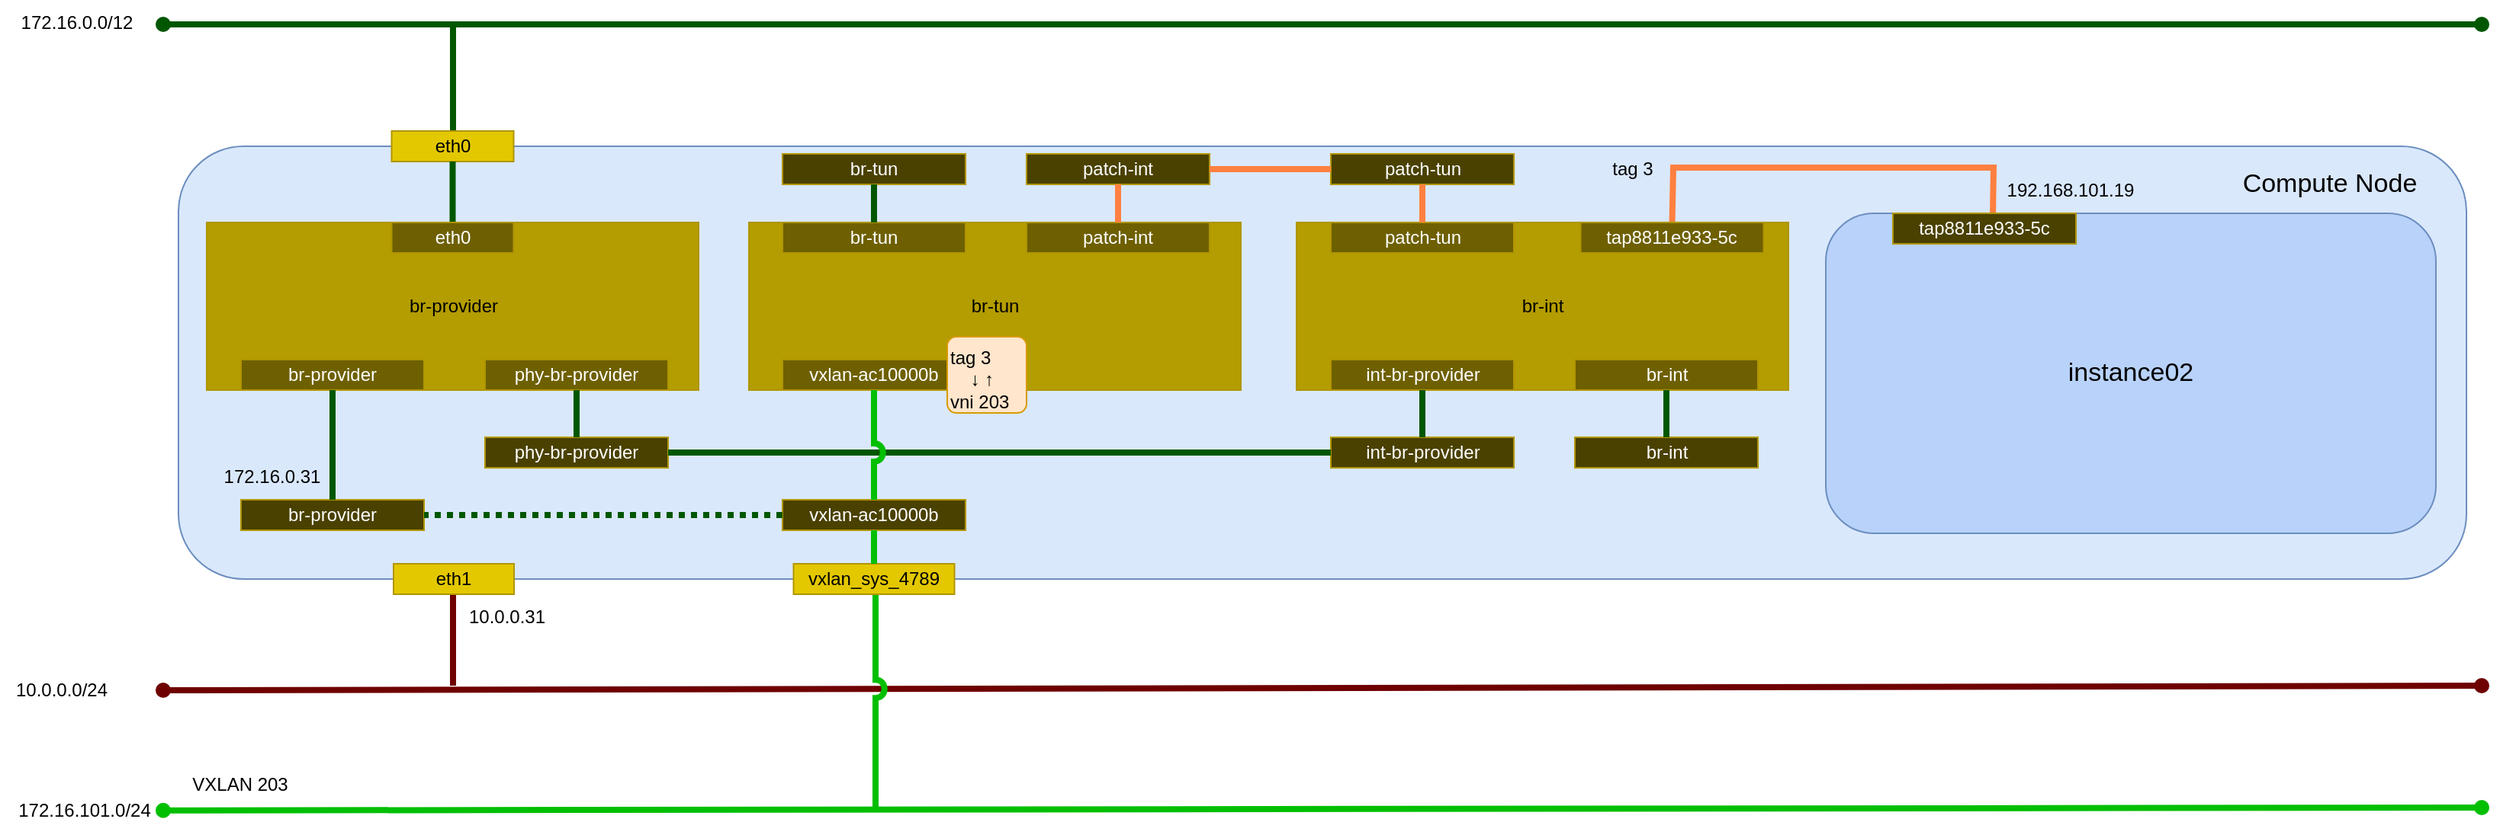 <mxfile version="24.3.1" type="device">
  <diagram name="ページ1" id="6O8cq4Rfigk1k-ii5kAo">
    <mxGraphModel dx="2863" dy="753" grid="1" gridSize="10" guides="1" tooltips="1" connect="1" arrows="1" fold="1" page="1" pageScale="1" pageWidth="827" pageHeight="1169" math="0" shadow="0">
      <root>
        <mxCell id="0" />
        <object label="ネットワーク" id="1">
          <mxCell style="locked=1;" parent="0" />
        </object>
        <mxCell id="ExSx5SIZApUU_Iw7rpWn-4" value="" style="endArrow=oval;html=1;rounded=0;startArrow=oval;startFill=1;endFill=1;strokeWidth=4;fillColor=#a20025;strokeColor=#6F0000;" parent="1" edge="1">
          <mxGeometry width="50" height="50" relative="1" as="geometry">
            <mxPoint x="-720" y="483" as="sourcePoint" />
            <mxPoint x="800" y="480" as="targetPoint" />
          </mxGeometry>
        </mxCell>
        <mxCell id="ExSx5SIZApUU_Iw7rpWn-5" value="" style="endArrow=oval;html=1;rounded=0;startArrow=oval;startFill=1;endFill=1;strokeWidth=4;fillColor=#008a00;strokeColor=#005700;" parent="1" edge="1">
          <mxGeometry width="50" height="50" relative="1" as="geometry">
            <mxPoint x="-720" y="46" as="sourcePoint" />
            <mxPoint x="800" y="46" as="targetPoint" />
          </mxGeometry>
        </mxCell>
        <mxCell id="ExSx5SIZApUU_Iw7rpWn-10" value="172.16.0.0/12" style="text;html=1;align=center;verticalAlign=middle;resizable=0;points=[];autosize=1;strokeColor=none;fillColor=none;" parent="1" vertex="1">
          <mxGeometry x="-827" y="30" width="100" height="30" as="geometry" />
        </mxCell>
        <mxCell id="ExSx5SIZApUU_Iw7rpWn-11" value="10.0.0.0/24" style="text;html=1;align=center;verticalAlign=middle;resizable=0;points=[];autosize=1;strokeColor=none;fillColor=none;" parent="1" vertex="1">
          <mxGeometry x="-827" y="468" width="80" height="30" as="geometry" />
        </mxCell>
        <mxCell id="ExSx5SIZApUU_Iw7rpWn-20" value="" style="endArrow=none;html=1;rounded=0;startArrow=none;startFill=0;endFill=0;strokeWidth=4;fillColor=#008a00;strokeColor=#005700;exitX=0.5;exitY=1;exitDx=0;exitDy=0;" parent="1" edge="1">
          <mxGeometry width="50" height="50" relative="1" as="geometry">
            <mxPoint x="-530" y="46" as="sourcePoint" />
            <mxPoint x="-530" y="126" as="targetPoint" />
          </mxGeometry>
        </mxCell>
        <mxCell id="ExSx5SIZApUU_Iw7rpWn-25" value="" style="endArrow=none;html=1;rounded=0;startArrow=none;startFill=0;endFill=0;strokeWidth=4;fillColor=#a20025;strokeColor=#6F0000;exitX=0.5;exitY=1;exitDx=0;exitDy=0;" parent="1" edge="1">
          <mxGeometry width="50" height="50" relative="1" as="geometry">
            <mxPoint x="-530" y="400" as="sourcePoint" />
            <mxPoint x="-530" y="480" as="targetPoint" />
          </mxGeometry>
        </mxCell>
        <mxCell id="00LDoGVnCndl6ptWecl0-33" value="" style="endArrow=oval;html=1;rounded=0;startArrow=oval;startFill=1;endFill=1;strokeWidth=4;fillColor=#008a00;strokeColor=#02BF02;" parent="1" edge="1">
          <mxGeometry width="50" height="50" relative="1" as="geometry">
            <mxPoint x="-720" y="561.87" as="sourcePoint" />
            <mxPoint x="800" y="560" as="targetPoint" />
          </mxGeometry>
        </mxCell>
        <mxCell id="00LDoGVnCndl6ptWecl0-34" value="172.16.101.0/24" style="text;html=1;align=center;verticalAlign=middle;resizable=0;points=[];autosize=1;strokeColor=none;fillColor=none;" parent="1" vertex="1">
          <mxGeometry x="-827" y="547" width="110" height="30" as="geometry" />
        </mxCell>
        <mxCell id="00LDoGVnCndl6ptWecl0-35" value="VXLAN 203" style="text;html=1;align=center;verticalAlign=middle;resizable=0;points=[];autosize=1;strokeColor=none;fillColor=none;" parent="1" vertex="1">
          <mxGeometry x="-710" y="530" width="80" height="30" as="geometry" />
        </mxCell>
        <mxCell id="00LDoGVnCndl6ptWecl0-40" value="" style="endArrow=none;html=1;rounded=0;startArrow=none;startFill=0;endFill=0;strokeWidth=4;fillColor=#008a00;strokeColor=#02BF02;jumpStyle=arc;" parent="1" edge="1">
          <mxGeometry width="50" height="50" relative="1" as="geometry">
            <mxPoint x="-253" y="560" as="sourcePoint" />
            <mxPoint x="-253" y="420" as="targetPoint" />
          </mxGeometry>
        </mxCell>
        <object label="マシン" id="ExSx5SIZApUU_Iw7rpWn-6">
          <mxCell style="locked=1;" parent="0" />
        </object>
        <mxCell id="ExSx5SIZApUU_Iw7rpWn-7" value="" style="rounded=1;whiteSpace=wrap;html=1;fillColor=#dae8fc;strokeColor=#6c8ebf;align=center;horizontal=1;" parent="ExSx5SIZApUU_Iw7rpWn-6" vertex="1">
          <mxGeometry x="-710" y="126" width="1500" height="284" as="geometry" />
        </mxCell>
        <mxCell id="ExSx5SIZApUU_Iw7rpWn-26" value="eth1" style="rounded=0;whiteSpace=wrap;html=1;fillColor=#e3c800;fontColor=#000000;strokeColor=#B09500;" parent="ExSx5SIZApUU_Iw7rpWn-6" vertex="1">
          <mxGeometry x="-569" y="400" width="79" height="20" as="geometry" />
        </mxCell>
        <mxCell id="ExSx5SIZApUU_Iw7rpWn-32" value="eth0" style="rounded=0;whiteSpace=wrap;html=1;fillColor=#e3c800;fontColor=#000000;strokeColor=#B09500;" parent="ExSx5SIZApUU_Iw7rpWn-6" vertex="1">
          <mxGeometry x="-570.25" y="116" width="80" height="20" as="geometry" />
        </mxCell>
        <mxCell id="ExSx5SIZApUU_Iw7rpWn-33" value="10.0.0.31" style="text;html=1;align=center;verticalAlign=middle;resizable=0;points=[];autosize=1;strokeColor=none;fillColor=none;" parent="ExSx5SIZApUU_Iw7rpWn-6" vertex="1">
          <mxGeometry x="-530" y="420" width="70" height="30" as="geometry" />
        </mxCell>
        <mxCell id="ExSx5SIZApUU_Iw7rpWn-36" value="172.16.0.31" style="text;html=1;align=center;verticalAlign=middle;resizable=0;points=[];autosize=1;strokeColor=none;fillColor=none;" parent="ExSx5SIZApUU_Iw7rpWn-6" vertex="1">
          <mxGeometry x="-694" y="328" width="90" height="30" as="geometry" />
        </mxCell>
        <mxCell id="21zLahzKs5m0MUraH8DA-1" value="&lt;font style=&quot;font-size: 17px;&quot;&gt;Compute Node&lt;/font&gt;" style="text;html=1;align=center;verticalAlign=middle;resizable=0;points=[];autosize=1;strokeColor=none;fillColor=none;" parent="ExSx5SIZApUU_Iw7rpWn-6" vertex="1">
          <mxGeometry x="630" y="136" width="140" height="30" as="geometry" />
        </mxCell>
        <mxCell id="21zLahzKs5m0MUraH8DA-3" value="" style="endArrow=none;html=1;rounded=0;startArrow=none;startFill=0;endFill=0;strokeWidth=4;fillColor=#008a00;strokeColor=#005700;exitX=0.5;exitY=1;exitDx=0;exitDy=0;entryX=0.5;entryY=0;entryDx=0;entryDy=0;" parent="ExSx5SIZApUU_Iw7rpWn-6" source="ExSx5SIZApUU_Iw7rpWn-32" target="dvhGGXUbRXbrGdrFJpqn-1" edge="1">
          <mxGeometry width="50" height="50" relative="1" as="geometry">
            <mxPoint x="-609" y="136" as="sourcePoint" />
            <mxPoint x="-609" y="216" as="targetPoint" />
          </mxGeometry>
        </mxCell>
        <mxCell id="dvhGGXUbRXbrGdrFJpqn-10" value="" style="group" parent="ExSx5SIZApUU_Iw7rpWn-6" vertex="1" connectable="0">
          <mxGeometry x="-664.5" y="176" width="354.5" height="125" as="geometry" />
        </mxCell>
        <mxCell id="21zLahzKs5m0MUraH8DA-2" value="br-provider" style="rounded=0;whiteSpace=wrap;html=1;fillColor=#B39D00;fontColor=#000000;strokeColor=#B09500;" parent="dvhGGXUbRXbrGdrFJpqn-10" vertex="1">
          <mxGeometry x="-27" width="322.5" height="110" as="geometry" />
        </mxCell>
        <mxCell id="dvhGGXUbRXbrGdrFJpqn-1" value="&lt;font color=&quot;#ffffff&quot;&gt;eth0&lt;/font&gt;" style="rounded=0;whiteSpace=wrap;html=1;fillColor=#6E6000;fontColor=#000000;strokeColor=#B09500;" parent="dvhGGXUbRXbrGdrFJpqn-10" vertex="1">
          <mxGeometry x="94.25" width="80" height="20" as="geometry" />
        </mxCell>
        <mxCell id="dvhGGXUbRXbrGdrFJpqn-7" value="&lt;font color=&quot;#ffffff&quot;&gt;phy-br-provider&lt;/font&gt;" style="rounded=0;whiteSpace=wrap;html=1;fillColor=#6E6000;fontColor=#000000;strokeColor=#B09500;" parent="dvhGGXUbRXbrGdrFJpqn-10" vertex="1">
          <mxGeometry x="155.5" y="90" width="120" height="20" as="geometry" />
        </mxCell>
        <mxCell id="dvhGGXUbRXbrGdrFJpqn-9" value="&lt;font color=&quot;#ffffff&quot;&gt;br-provider&lt;/font&gt;" style="rounded=0;whiteSpace=wrap;html=1;fillColor=#6E6000;fontColor=#000000;strokeColor=#B09500;" parent="dvhGGXUbRXbrGdrFJpqn-10" vertex="1">
          <mxGeometry x="-4.5" y="90" width="120" height="20" as="geometry" />
        </mxCell>
        <mxCell id="dvhGGXUbRXbrGdrFJpqn-13" value="br-int" style="rounded=0;whiteSpace=wrap;html=1;fillColor=#B39D00;fontColor=#000000;strokeColor=#B09500;" parent="ExSx5SIZApUU_Iw7rpWn-6" vertex="1">
          <mxGeometry x="23" y="176" width="322.5" height="110" as="geometry" />
        </mxCell>
        <mxCell id="dvhGGXUbRXbrGdrFJpqn-15" value="&lt;font color=&quot;#ffffff&quot;&gt;br-int&lt;/font&gt;" style="rounded=0;whiteSpace=wrap;html=1;fillColor=#6E6000;fontColor=#000000;strokeColor=#B09500;" parent="ExSx5SIZApUU_Iw7rpWn-6" vertex="1">
          <mxGeometry x="205.5" y="266" width="120" height="20" as="geometry" />
        </mxCell>
        <mxCell id="dvhGGXUbRXbrGdrFJpqn-16" value="&lt;font color=&quot;#ffffff&quot;&gt;int-br-provider&lt;/font&gt;" style="rounded=0;whiteSpace=wrap;html=1;fillColor=#6E6000;fontColor=#000000;strokeColor=#B09500;" parent="ExSx5SIZApUU_Iw7rpWn-6" vertex="1">
          <mxGeometry x="45.5" y="266" width="120" height="20" as="geometry" />
        </mxCell>
        <mxCell id="dvhGGXUbRXbrGdrFJpqn-18" value="&lt;font color=&quot;#ffffff&quot;&gt;br-provider&lt;/font&gt;" style="rounded=0;whiteSpace=wrap;html=1;fillColor=#4A4100;fontColor=#000000;strokeColor=#B09500;" parent="ExSx5SIZApUU_Iw7rpWn-6" vertex="1">
          <mxGeometry x="-669" y="358" width="120" height="20" as="geometry" />
        </mxCell>
        <mxCell id="dvhGGXUbRXbrGdrFJpqn-19" value="&lt;font color=&quot;#ffffff&quot;&gt;phy-br-provider&lt;/font&gt;" style="rounded=0;whiteSpace=wrap;html=1;fillColor=#4A4100;fontColor=#000000;strokeColor=#B09500;" parent="ExSx5SIZApUU_Iw7rpWn-6" vertex="1">
          <mxGeometry x="-509" y="317" width="120" height="20" as="geometry" />
        </mxCell>
        <mxCell id="dvhGGXUbRXbrGdrFJpqn-21" value="&lt;font color=&quot;#ffffff&quot;&gt;int-br-provider&lt;/font&gt;" style="rounded=0;whiteSpace=wrap;html=1;fillColor=#4A4100;fontColor=#000000;strokeColor=#B09500;" parent="ExSx5SIZApUU_Iw7rpWn-6" vertex="1">
          <mxGeometry x="45.5" y="317" width="120" height="20" as="geometry" />
        </mxCell>
        <mxCell id="dvhGGXUbRXbrGdrFJpqn-22" value="&lt;font color=&quot;#ffffff&quot;&gt;br-int&lt;/font&gt;" style="rounded=0;whiteSpace=wrap;html=1;fillColor=#4A4100;fontColor=#000000;strokeColor=#B09500;" parent="ExSx5SIZApUU_Iw7rpWn-6" vertex="1">
          <mxGeometry x="205.5" y="317" width="120" height="20" as="geometry" />
        </mxCell>
        <mxCell id="dvhGGXUbRXbrGdrFJpqn-23" value="" style="endArrow=none;html=1;rounded=0;startArrow=none;startFill=0;endFill=0;strokeWidth=4;fillColor=#008a00;strokeColor=#005700;exitX=0.5;exitY=1;exitDx=0;exitDy=0;entryX=0.5;entryY=0;entryDx=0;entryDy=0;" parent="ExSx5SIZApUU_Iw7rpWn-6" source="dvhGGXUbRXbrGdrFJpqn-9" target="dvhGGXUbRXbrGdrFJpqn-18" edge="1">
          <mxGeometry width="50" height="50" relative="1" as="geometry">
            <mxPoint x="-520" y="146" as="sourcePoint" />
            <mxPoint x="-520" y="186" as="targetPoint" />
          </mxGeometry>
        </mxCell>
        <mxCell id="dvhGGXUbRXbrGdrFJpqn-24" value="" style="endArrow=none;html=1;rounded=0;startArrow=none;startFill=0;endFill=0;strokeWidth=4;fillColor=#008a00;strokeColor=#005700;exitX=0.5;exitY=1;exitDx=0;exitDy=0;" parent="ExSx5SIZApUU_Iw7rpWn-6" source="dvhGGXUbRXbrGdrFJpqn-7" target="dvhGGXUbRXbrGdrFJpqn-19" edge="1">
          <mxGeometry width="50" height="50" relative="1" as="geometry">
            <mxPoint x="-599" y="296" as="sourcePoint" />
            <mxPoint x="-599" y="336" as="targetPoint" />
          </mxGeometry>
        </mxCell>
        <mxCell id="dvhGGXUbRXbrGdrFJpqn-25" value="" style="endArrow=none;html=1;rounded=0;startArrow=none;startFill=0;endFill=0;strokeWidth=4;fillColor=#008a00;strokeColor=#005700;exitX=0;exitY=0.5;exitDx=0;exitDy=0;entryX=1;entryY=0.5;entryDx=0;entryDy=0;" parent="ExSx5SIZApUU_Iw7rpWn-6" source="dvhGGXUbRXbrGdrFJpqn-21" target="dvhGGXUbRXbrGdrFJpqn-19" edge="1">
          <mxGeometry width="50" height="50" relative="1" as="geometry">
            <mxPoint x="-412" y="296" as="sourcePoint" />
            <mxPoint x="-412" y="336" as="targetPoint" />
          </mxGeometry>
        </mxCell>
        <mxCell id="dvhGGXUbRXbrGdrFJpqn-26" value="" style="endArrow=none;html=1;rounded=0;startArrow=none;startFill=0;endFill=0;strokeWidth=4;fillColor=#008a00;strokeColor=#005700;exitX=0.5;exitY=1;exitDx=0;exitDy=0;" parent="ExSx5SIZApUU_Iw7rpWn-6" source="dvhGGXUbRXbrGdrFJpqn-16" target="dvhGGXUbRXbrGdrFJpqn-21" edge="1">
          <mxGeometry width="50" height="50" relative="1" as="geometry">
            <mxPoint x="-117" y="296" as="sourcePoint" />
            <mxPoint x="-117" y="336" as="targetPoint" />
          </mxGeometry>
        </mxCell>
        <mxCell id="dvhGGXUbRXbrGdrFJpqn-27" value="" style="endArrow=none;html=1;rounded=0;startArrow=none;startFill=0;endFill=0;strokeWidth=4;fillColor=#008a00;strokeColor=#005700;exitX=0.5;exitY=1;exitDx=0;exitDy=0;entryX=0.5;entryY=0;entryDx=0;entryDy=0;" parent="ExSx5SIZApUU_Iw7rpWn-6" source="dvhGGXUbRXbrGdrFJpqn-15" target="dvhGGXUbRXbrGdrFJpqn-22" edge="1">
          <mxGeometry width="50" height="50" relative="1" as="geometry">
            <mxPoint x="116" y="296" as="sourcePoint" />
            <mxPoint x="116" y="336" as="targetPoint" />
          </mxGeometry>
        </mxCell>
        <mxCell id="5NIrijOMDacqgb6EHt3Y-6" value="&lt;font color=&quot;#ffffff&quot;&gt;patch-tun&lt;/font&gt;" style="rounded=0;whiteSpace=wrap;html=1;fillColor=#6E6000;fontColor=#000000;strokeColor=#B09500;" parent="ExSx5SIZApUU_Iw7rpWn-6" vertex="1">
          <mxGeometry x="45.5" y="176" width="120" height="20" as="geometry" />
        </mxCell>
        <mxCell id="5NIrijOMDacqgb6EHt3Y-8" value="" style="endArrow=none;html=1;rounded=0;startArrow=none;startFill=0;endFill=0;strokeWidth=4;fillColor=#008a00;strokeColor=#ff8040;exitX=0.793;exitY=0.163;exitDx=0;exitDy=0;entryX=0.5;entryY=0;entryDx=0;entryDy=0;exitPerimeter=0;" parent="ExSx5SIZApUU_Iw7rpWn-6" source="ExSx5SIZApUU_Iw7rpWn-7" target="00LDoGVnCndl6ptWecl0-29" edge="1">
          <mxGeometry width="50" height="50" relative="1" as="geometry">
            <mxPoint x="620.66" y="100.01" as="sourcePoint" />
            <mxPoint x="220" y="106" as="targetPoint" />
            <Array as="points">
              <mxPoint x="480" y="140" />
              <mxPoint x="270" y="140" />
            </Array>
          </mxGeometry>
        </mxCell>
        <mxCell id="00LDoGVnCndl6ptWecl0-1" value="br-tun" style="rounded=0;whiteSpace=wrap;html=1;fillColor=#B39D00;fontColor=#000000;strokeColor=#B09500;" parent="ExSx5SIZApUU_Iw7rpWn-6" vertex="1">
          <mxGeometry x="-336" y="176" width="322.5" height="110" as="geometry" />
        </mxCell>
        <mxCell id="00LDoGVnCndl6ptWecl0-3" value="&lt;font color=&quot;#ffffff&quot;&gt;patch-int&lt;/font&gt;" style="rounded=0;whiteSpace=wrap;html=1;fillColor=#6E6000;fontColor=#000000;strokeColor=#B09500;" parent="ExSx5SIZApUU_Iw7rpWn-6" vertex="1">
          <mxGeometry x="-154" y="176" width="120" height="20" as="geometry" />
        </mxCell>
        <mxCell id="00LDoGVnCndl6ptWecl0-4" value="&lt;font color=&quot;#ffffff&quot;&gt;patch-int&lt;/font&gt;" style="rounded=0;whiteSpace=wrap;html=1;fillColor=#4A4100;fontColor=#000000;strokeColor=#B09500;" parent="ExSx5SIZApUU_Iw7rpWn-6" vertex="1">
          <mxGeometry x="-154" y="131" width="120" height="20" as="geometry" />
        </mxCell>
        <mxCell id="00LDoGVnCndl6ptWecl0-6" value="" style="endArrow=none;html=1;rounded=0;startArrow=none;startFill=0;endFill=0;strokeWidth=4;fillColor=#008a00;strokeColor=#FF8040;exitX=0.5;exitY=0;exitDx=0;exitDy=0;" parent="ExSx5SIZApUU_Iw7rpWn-6" source="00LDoGVnCndl6ptWecl0-3" target="00LDoGVnCndl6ptWecl0-4" edge="1">
          <mxGeometry width="50" height="50" relative="1" as="geometry">
            <mxPoint x="-93.5" y="180" as="sourcePoint" />
            <mxPoint x="-316.5" y="336" as="targetPoint" />
          </mxGeometry>
        </mxCell>
        <mxCell id="00LDoGVnCndl6ptWecl0-9" value="tag 3" style="text;html=1;align=center;verticalAlign=middle;resizable=0;points=[];autosize=1;strokeColor=none;fillColor=none;" parent="ExSx5SIZApUU_Iw7rpWn-6" vertex="1">
          <mxGeometry x="218" y="126" width="50" height="30" as="geometry" />
        </mxCell>
        <mxCell id="00LDoGVnCndl6ptWecl0-11" value="&lt;font color=&quot;#ffffff&quot;&gt;patch-tun&lt;/font&gt;" style="rounded=0;whiteSpace=wrap;html=1;fillColor=#4A4100;fontColor=#000000;strokeColor=#B09500;fontStyle=0" parent="ExSx5SIZApUU_Iw7rpWn-6" vertex="1">
          <mxGeometry x="45.5" y="131" width="120" height="20" as="geometry" />
        </mxCell>
        <mxCell id="00LDoGVnCndl6ptWecl0-13" value="" style="endArrow=none;html=1;rounded=0;startArrow=none;startFill=0;endFill=0;strokeWidth=4;fillColor=#008a00;strokeColor=#FF8040;exitX=0.5;exitY=0;exitDx=0;exitDy=0;entryX=0.5;entryY=1;entryDx=0;entryDy=0;" parent="ExSx5SIZApUU_Iw7rpWn-6" source="5NIrijOMDacqgb6EHt3Y-6" target="00LDoGVnCndl6ptWecl0-11" edge="1">
          <mxGeometry width="50" height="50" relative="1" as="geometry">
            <mxPoint x="316" y="186" as="sourcePoint" />
            <mxPoint x="316" y="161" as="targetPoint" />
          </mxGeometry>
        </mxCell>
        <mxCell id="00LDoGVnCndl6ptWecl0-21" value="&lt;font color=&quot;#ffffff&quot;&gt;br-tun&lt;/font&gt;" style="rounded=0;whiteSpace=wrap;html=1;fillColor=#6E6000;fontColor=#000000;strokeColor=#B09500;" parent="ExSx5SIZApUU_Iw7rpWn-6" vertex="1">
          <mxGeometry x="-314" y="176" width="120" height="20" as="geometry" />
        </mxCell>
        <mxCell id="00LDoGVnCndl6ptWecl0-22" value="&lt;font color=&quot;#ffffff&quot;&gt;br-tun&lt;/font&gt;" style="rounded=0;whiteSpace=wrap;html=1;fillColor=#4A4100;fontColor=#000000;strokeColor=#B09500;" parent="ExSx5SIZApUU_Iw7rpWn-6" vertex="1">
          <mxGeometry x="-314" y="131" width="120" height="20" as="geometry" />
        </mxCell>
        <mxCell id="00LDoGVnCndl6ptWecl0-23" value="" style="endArrow=none;html=1;rounded=0;startArrow=none;startFill=0;endFill=0;strokeWidth=4;fillColor=#008a00;strokeColor=#005700;exitX=0.5;exitY=0;exitDx=0;exitDy=0;entryX=0.5;entryY=1;entryDx=0;entryDy=0;" parent="ExSx5SIZApUU_Iw7rpWn-6" source="00LDoGVnCndl6ptWecl0-21" target="00LDoGVnCndl6ptWecl0-22" edge="1">
          <mxGeometry width="50" height="50" relative="1" as="geometry">
            <mxPoint x="-84" y="186" as="sourcePoint" />
            <mxPoint x="-84" y="161" as="targetPoint" />
          </mxGeometry>
        </mxCell>
        <mxCell id="00LDoGVnCndl6ptWecl0-24" value="" style="endArrow=none;html=1;rounded=0;startArrow=none;startFill=0;endFill=0;strokeWidth=4;fillColor=#008a00;strokeColor=#FF8040;exitX=1;exitY=0.5;exitDx=0;exitDy=0;entryX=0;entryY=0.5;entryDx=0;entryDy=0;" parent="ExSx5SIZApUU_Iw7rpWn-6" source="00LDoGVnCndl6ptWecl0-4" target="00LDoGVnCndl6ptWecl0-11" edge="1">
          <mxGeometry width="50" height="50" relative="1" as="geometry">
            <mxPoint x="-70" y="186" as="sourcePoint" />
            <mxPoint x="-70" y="161" as="targetPoint" />
          </mxGeometry>
        </mxCell>
        <mxCell id="00LDoGVnCndl6ptWecl0-25" value="&lt;font color=&quot;#ffffff&quot;&gt;vxlan-ac10000b&lt;/font&gt;" style="rounded=0;whiteSpace=wrap;html=1;fillColor=#6E6000;fontColor=#000000;strokeColor=#B09500;" parent="ExSx5SIZApUU_Iw7rpWn-6" vertex="1">
          <mxGeometry x="-314" y="266" width="120" height="20" as="geometry" />
        </mxCell>
        <mxCell id="00LDoGVnCndl6ptWecl0-27" value="&lt;font color=&quot;#ffffff&quot;&gt;vxlan-ac10000b&lt;/font&gt;" style="rounded=0;whiteSpace=wrap;html=1;fillColor=#4A4100;fontColor=#000000;strokeColor=#B09500;" parent="ExSx5SIZApUU_Iw7rpWn-6" vertex="1">
          <mxGeometry x="-314" y="358" width="120" height="20" as="geometry" />
        </mxCell>
        <mxCell id="00LDoGVnCndl6ptWecl0-28" value="" style="endArrow=none;html=1;rounded=0;startArrow=none;startFill=0;endFill=0;strokeWidth=4;fillColor=#008a00;strokeColor=#02BF02;exitX=0.5;exitY=1;exitDx=0;exitDy=0;entryX=0.5;entryY=0;entryDx=0;entryDy=0;jumpStyle=arc;" parent="ExSx5SIZApUU_Iw7rpWn-6" source="00LDoGVnCndl6ptWecl0-25" target="00LDoGVnCndl6ptWecl0-27" edge="1">
          <mxGeometry width="50" height="50" relative="1" as="geometry">
            <mxPoint x="-453" y="296" as="sourcePoint" />
            <mxPoint x="-453" y="336" as="targetPoint" />
          </mxGeometry>
        </mxCell>
        <mxCell id="00LDoGVnCndl6ptWecl0-29" value="&lt;font color=&quot;#ffffff&quot;&gt;tap8811e933-5c&lt;/font&gt;" style="rounded=0;whiteSpace=wrap;html=1;fillColor=#6E6000;fontColor=#000000;strokeColor=#B09500;" parent="ExSx5SIZApUU_Iw7rpWn-6" vertex="1">
          <mxGeometry x="209.25" y="176" width="120" height="20" as="geometry" />
        </mxCell>
        <mxCell id="00LDoGVnCndl6ptWecl0-30" value="" style="endArrow=none;html=1;rounded=0;startArrow=none;startFill=0;endFill=0;strokeWidth=4;fillColor=#008a00;strokeColor=#005700;exitX=0;exitY=0.5;exitDx=0;exitDy=0;entryX=1;entryY=0.5;entryDx=0;entryDy=0;dashed=1;dashPattern=1 1;" parent="ExSx5SIZApUU_Iw7rpWn-6" source="00LDoGVnCndl6ptWecl0-27" target="dvhGGXUbRXbrGdrFJpqn-18" edge="1">
          <mxGeometry width="50" height="50" relative="1" as="geometry">
            <mxPoint x="-599" y="296" as="sourcePoint" />
            <mxPoint x="-599" y="366" as="targetPoint" />
          </mxGeometry>
        </mxCell>
        <mxCell id="00LDoGVnCndl6ptWecl0-10" value="&lt;div&gt;tag 3&lt;br&gt;&lt;/div&gt;&lt;div&gt;&amp;nbsp;&amp;nbsp;&amp;nbsp; ↓ ↑&lt;br&gt;&lt;/div&gt;&lt;div&gt;vni 203&lt;br&gt;&lt;/div&gt;" style="text;html=1;whiteSpace=wrap;overflow=hidden;rounded=1;fillColor=#ffe6cc;strokeColor=#d79b00;arcSize=12;" parent="ExSx5SIZApUU_Iw7rpWn-6" vertex="1">
          <mxGeometry x="-206" y="251" width="52" height="50" as="geometry" />
        </mxCell>
        <mxCell id="00LDoGVnCndl6ptWecl0-36" value="vxlan_sys_4789" style="rounded=0;whiteSpace=wrap;html=1;fillColor=#e3c800;fontColor=#000000;strokeColor=#B09500;" parent="ExSx5SIZApUU_Iw7rpWn-6" vertex="1">
          <mxGeometry x="-306.75" y="400" width="105.5" height="20" as="geometry" />
        </mxCell>
        <mxCell id="00LDoGVnCndl6ptWecl0-39" value="" style="endArrow=none;html=1;rounded=0;startArrow=none;startFill=0;endFill=0;strokeWidth=4;fillColor=#008a00;strokeColor=#02BF02;exitX=0.5;exitY=0;exitDx=0;exitDy=0;entryX=0.5;entryY=1;entryDx=0;entryDy=0;" parent="ExSx5SIZApUU_Iw7rpWn-6" source="00LDoGVnCndl6ptWecl0-36" target="00LDoGVnCndl6ptWecl0-27" edge="1">
          <mxGeometry width="50" height="50" relative="1" as="geometry">
            <mxPoint x="-244" y="186" as="sourcePoint" />
            <mxPoint x="-244" y="161" as="targetPoint" />
          </mxGeometry>
        </mxCell>
        <object label="インスタンス" id="5NIrijOMDacqgb6EHt3Y-1">
          <mxCell style="locked=1;" parent="0" />
        </object>
        <mxCell id="5NIrijOMDacqgb6EHt3Y-2" value="&lt;font style=&quot;font-size: 17px;&quot;&gt;instance02&lt;/font&gt;" style="rounded=1;whiteSpace=wrap;html=1;fillColor=#b8d2fa;strokeColor=#6c8ebf;align=center;horizontal=1;" parent="5NIrijOMDacqgb6EHt3Y-1" vertex="1">
          <mxGeometry x="370" y="170" width="400" height="210" as="geometry" />
        </mxCell>
        <mxCell id="5NIrijOMDacqgb6EHt3Y-4" value="192.168.101.19" style="text;html=1;align=center;verticalAlign=middle;resizable=0;points=[];autosize=1;strokeColor=none;fillColor=none;" parent="5NIrijOMDacqgb6EHt3Y-1" vertex="1">
          <mxGeometry x="475" y="140" width="110" height="30" as="geometry" />
        </mxCell>
        <mxCell id="5NIrijOMDacqgb6EHt3Y-7" value="&lt;font color=&quot;#ffffff&quot;&gt;tap8811e933-5c&lt;/font&gt;" style="rounded=0;whiteSpace=wrap;html=1;fillColor=#4A4100;fontColor=#000000;strokeColor=#B09500;" parent="5NIrijOMDacqgb6EHt3Y-1" vertex="1">
          <mxGeometry x="414" y="170" width="120" height="20" as="geometry" />
        </mxCell>
      </root>
    </mxGraphModel>
  </diagram>
</mxfile>

